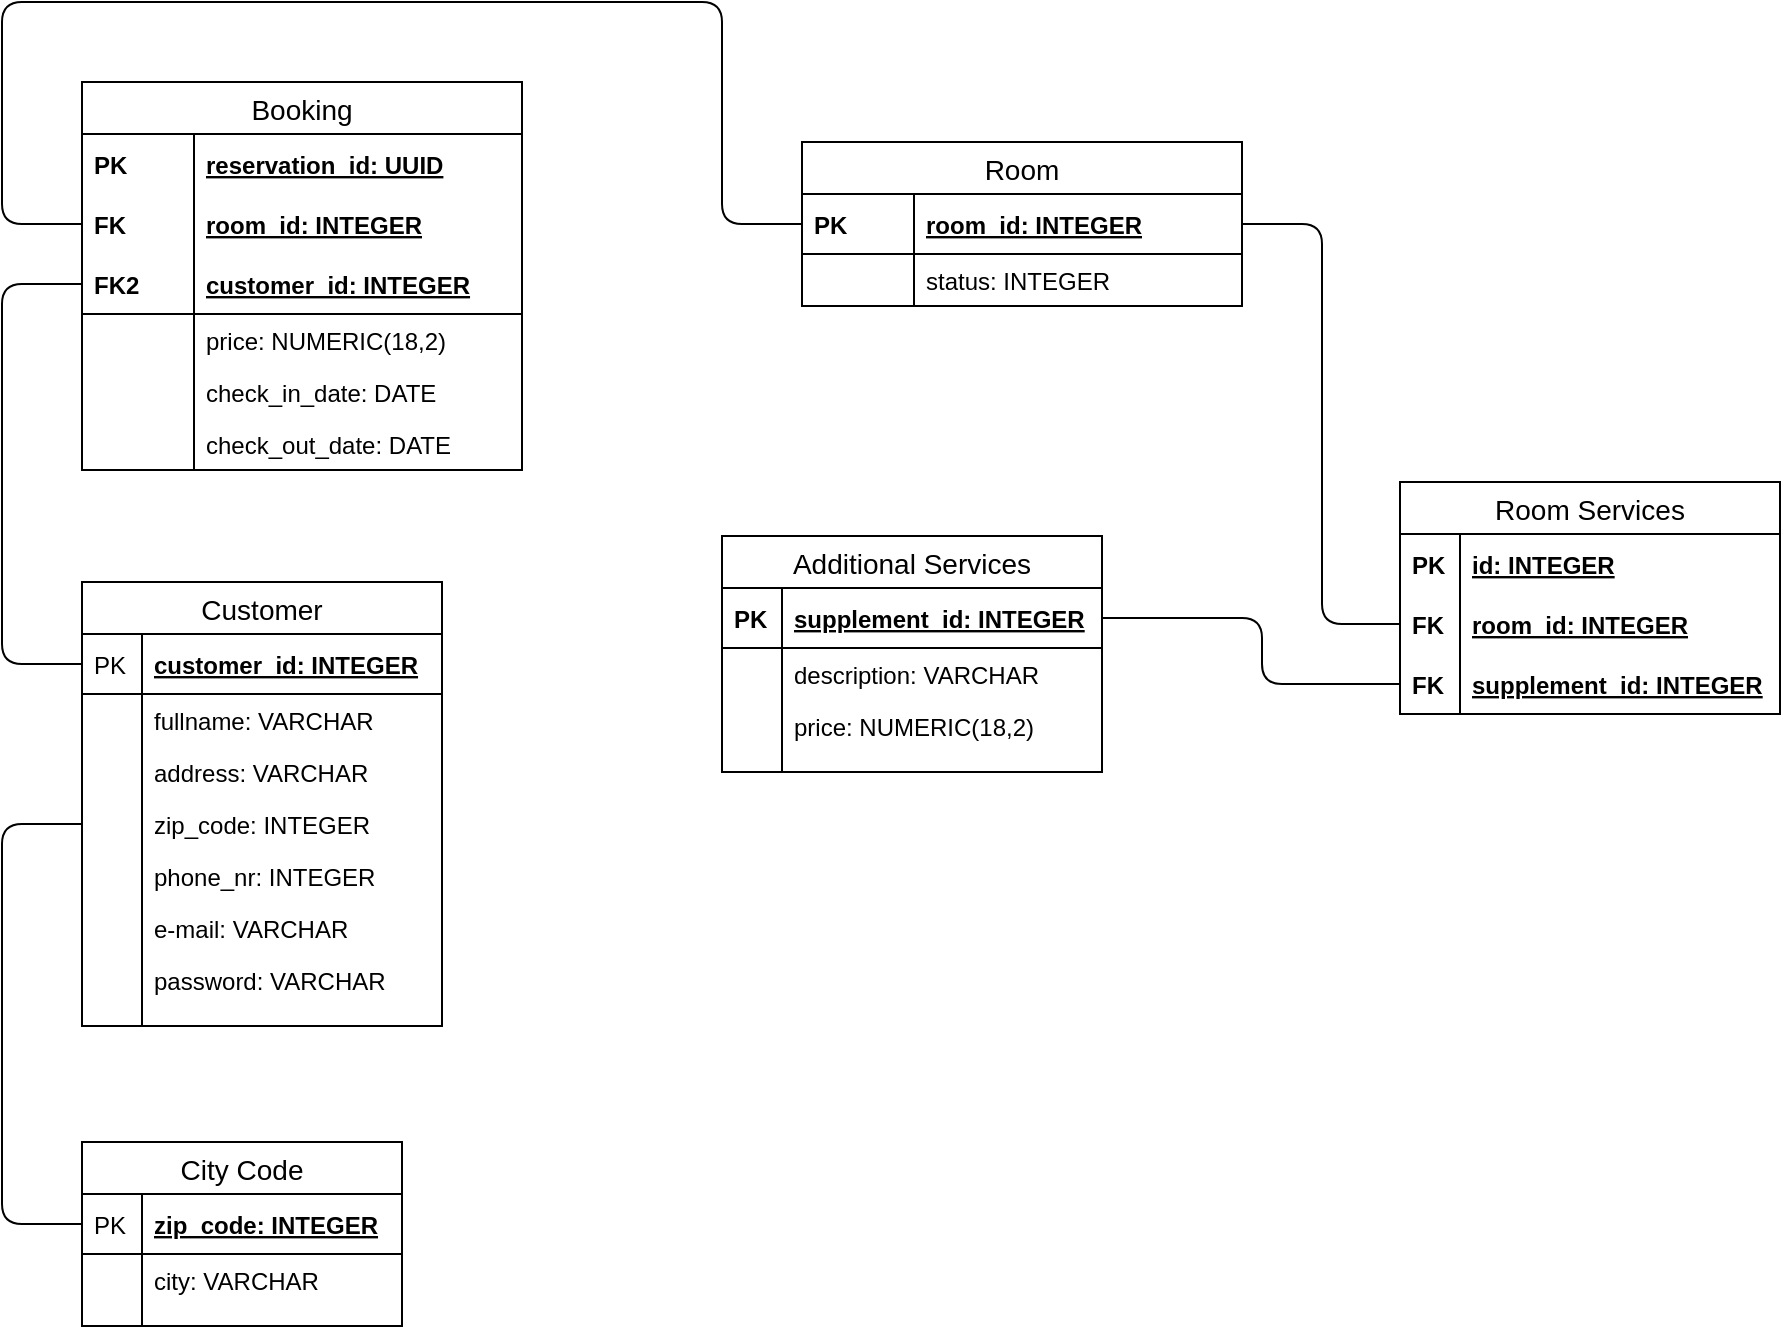 <mxfile version="13.1.5" type="device"><diagram id="ccUuxILNlvS96HXpuqNf" name="Page-1"><mxGraphModel dx="1040" dy="643" grid="1" gridSize="10" guides="1" tooltips="1" connect="1" arrows="1" fold="1" page="0" pageScale="1" pageWidth="827" pageHeight="1169" math="0" shadow="0"><root><mxCell id="0"/><mxCell id="1" parent="0"/><mxCell id="Q5q3B1kWtD_W7EkZ6vJk-99" value="" style="endArrow=none;html=1;exitX=0;exitY=0.5;exitDx=0;exitDy=0;entryX=0;entryY=0.5;entryDx=0;entryDy=0;" parent="1" source="Q5q3B1kWtD_W7EkZ6vJk-58" target="Q5q3B1kWtD_W7EkZ6vJk-78" edge="1"><mxGeometry width="50" height="50" relative="1" as="geometry"><mxPoint x="100" y="500" as="sourcePoint"/><mxPoint x="90" y="350" as="targetPoint"/><Array as="points"><mxPoint x="90" y="541"/><mxPoint x="90" y="351"/></Array></mxGeometry></mxCell><mxCell id="Q5q3B1kWtD_W7EkZ6vJk-75" value="Booking" style="swimlane;fontStyle=0;childLayout=stackLayout;horizontal=1;startSize=26;horizontalStack=0;resizeParent=1;resizeParentMax=0;resizeLast=0;collapsible=1;marginBottom=0;align=center;fontSize=14;" parent="1" vertex="1"><mxGeometry x="130" y="250" width="220" height="194" as="geometry"/></mxCell><mxCell id="Q5q3B1kWtD_W7EkZ6vJk-76" value="reservation_id: UUID" style="shape=partialRectangle;top=0;left=0;right=0;bottom=0;align=left;verticalAlign=middle;fillColor=none;spacingLeft=60;spacingRight=4;overflow=hidden;rotatable=0;points=[[0,0.5],[1,0.5]];portConstraint=eastwest;dropTarget=0;fontStyle=5;fontSize=12;" parent="Q5q3B1kWtD_W7EkZ6vJk-75" vertex="1"><mxGeometry y="26" width="220" height="30" as="geometry"/></mxCell><mxCell id="Q5q3B1kWtD_W7EkZ6vJk-77" value="PK" style="shape=partialRectangle;fontStyle=1;top=0;left=0;bottom=0;fillColor=none;align=left;verticalAlign=middle;spacingLeft=4;spacingRight=4;overflow=hidden;rotatable=0;points=[];portConstraint=eastwest;part=1;fontSize=12;" parent="Q5q3B1kWtD_W7EkZ6vJk-76" vertex="1" connectable="0"><mxGeometry width="56" height="30" as="geometry"/></mxCell><mxCell id="Q5q3B1kWtD_W7EkZ6vJk-84" value="room_id: INTEGER" style="shape=partialRectangle;top=0;left=0;right=0;bottom=0;align=left;verticalAlign=middle;fillColor=none;spacingLeft=60;spacingRight=4;overflow=hidden;rotatable=0;points=[[0,0.5],[1,0.5]];portConstraint=eastwest;dropTarget=0;fontStyle=5;fontSize=12;" parent="Q5q3B1kWtD_W7EkZ6vJk-75" vertex="1"><mxGeometry y="56" width="220" height="30" as="geometry"/></mxCell><mxCell id="Q5q3B1kWtD_W7EkZ6vJk-85" value="FK" style="shape=partialRectangle;fontStyle=1;top=0;left=0;bottom=0;fillColor=none;align=left;verticalAlign=middle;spacingLeft=4;spacingRight=4;overflow=hidden;rotatable=0;points=[];portConstraint=eastwest;part=1;fontSize=12;" parent="Q5q3B1kWtD_W7EkZ6vJk-84" vertex="1" connectable="0"><mxGeometry width="56" height="30" as="geometry"/></mxCell><mxCell id="Q5q3B1kWtD_W7EkZ6vJk-78" value="customer_id: INTEGER" style="shape=partialRectangle;top=0;left=0;right=0;bottom=1;align=left;verticalAlign=middle;fillColor=none;spacingLeft=60;spacingRight=4;overflow=hidden;rotatable=0;points=[[0,0.5],[1,0.5]];portConstraint=eastwest;dropTarget=0;fontStyle=5;fontSize=12;" parent="Q5q3B1kWtD_W7EkZ6vJk-75" vertex="1"><mxGeometry y="86" width="220" height="30" as="geometry"/></mxCell><mxCell id="Q5q3B1kWtD_W7EkZ6vJk-79" value="FK2" style="shape=partialRectangle;fontStyle=1;top=0;left=0;bottom=0;fillColor=none;align=left;verticalAlign=middle;spacingLeft=4;spacingRight=4;overflow=hidden;rotatable=0;points=[];portConstraint=eastwest;part=1;fontSize=12;" parent="Q5q3B1kWtD_W7EkZ6vJk-78" vertex="1" connectable="0"><mxGeometry width="56" height="30" as="geometry"/></mxCell><mxCell id="Q5q3B1kWtD_W7EkZ6vJk-80" value="price: NUMERIC(18,2)" style="shape=partialRectangle;top=0;left=0;right=0;bottom=0;align=left;verticalAlign=top;fillColor=none;spacingLeft=60;spacingRight=4;overflow=hidden;rotatable=0;points=[[0,0.5],[1,0.5]];portConstraint=eastwest;dropTarget=0;fontSize=12;" parent="Q5q3B1kWtD_W7EkZ6vJk-75" vertex="1"><mxGeometry y="116" width="220" height="26" as="geometry"/></mxCell><mxCell id="Q5q3B1kWtD_W7EkZ6vJk-81" value="" style="shape=partialRectangle;top=0;left=0;bottom=0;fillColor=none;align=left;verticalAlign=top;spacingLeft=4;spacingRight=4;overflow=hidden;rotatable=0;points=[];portConstraint=eastwest;part=1;fontSize=12;" parent="Q5q3B1kWtD_W7EkZ6vJk-80" vertex="1" connectable="0"><mxGeometry width="56" height="26" as="geometry"/></mxCell><mxCell id="Q5q3B1kWtD_W7EkZ6vJk-94" value="check_in_date: DATE" style="shape=partialRectangle;top=0;left=0;right=0;bottom=0;align=left;verticalAlign=top;fillColor=none;spacingLeft=60;spacingRight=4;overflow=hidden;rotatable=0;points=[[0,0.5],[1,0.5]];portConstraint=eastwest;dropTarget=0;fontSize=12;" parent="Q5q3B1kWtD_W7EkZ6vJk-75" vertex="1"><mxGeometry y="142" width="220" height="26" as="geometry"/></mxCell><mxCell id="Q5q3B1kWtD_W7EkZ6vJk-95" value="" style="shape=partialRectangle;top=0;left=0;bottom=0;fillColor=none;align=left;verticalAlign=top;spacingLeft=4;spacingRight=4;overflow=hidden;rotatable=0;points=[];portConstraint=eastwest;part=1;fontSize=12;" parent="Q5q3B1kWtD_W7EkZ6vJk-94" vertex="1" connectable="0"><mxGeometry width="56" height="26" as="geometry"/></mxCell><mxCell id="Q5q3B1kWtD_W7EkZ6vJk-96" value="check_out_date: DATE" style="shape=partialRectangle;top=0;left=0;right=0;bottom=0;align=left;verticalAlign=top;fillColor=none;spacingLeft=60;spacingRight=4;overflow=hidden;rotatable=0;points=[[0,0.5],[1,0.5]];portConstraint=eastwest;dropTarget=0;fontSize=12;" parent="Q5q3B1kWtD_W7EkZ6vJk-75" vertex="1"><mxGeometry y="168" width="220" height="26" as="geometry"/></mxCell><mxCell id="Q5q3B1kWtD_W7EkZ6vJk-97" value="" style="shape=partialRectangle;top=0;left=0;bottom=0;fillColor=none;align=left;verticalAlign=top;spacingLeft=4;spacingRight=4;overflow=hidden;rotatable=0;points=[];portConstraint=eastwest;part=1;fontSize=12;" parent="Q5q3B1kWtD_W7EkZ6vJk-96" vertex="1" connectable="0"><mxGeometry width="56" height="26" as="geometry"/></mxCell><mxCell id="Q5q3B1kWtD_W7EkZ6vJk-102" value="" style="endArrow=none;html=1;entryX=0;entryY=0.5;entryDx=0;entryDy=0;exitX=0;exitY=0.5;exitDx=0;exitDy=0;" parent="1" source="Q5q3B1kWtD_W7EkZ6vJk-84" edge="1"><mxGeometry width="50" height="50" relative="1" as="geometry"><mxPoint x="90" y="310" as="sourcePoint"/><mxPoint x="490" y="321" as="targetPoint"/><Array as="points"><mxPoint x="90" y="321"/><mxPoint x="90" y="210"/><mxPoint x="450" y="210"/><mxPoint x="450" y="321"/></Array></mxGeometry></mxCell><mxCell id="Q5q3B1kWtD_W7EkZ6vJk-68" value="Room" style="swimlane;fontStyle=0;childLayout=stackLayout;horizontal=1;startSize=26;horizontalStack=0;resizeParent=1;resizeParentMax=0;resizeLast=0;collapsible=1;marginBottom=0;align=center;fontSize=14;" parent="1" vertex="1"><mxGeometry x="490" y="280" width="220" height="82" as="geometry"/></mxCell><mxCell id="Q5q3B1kWtD_W7EkZ6vJk-71" value="room_id: INTEGER" style="shape=partialRectangle;top=0;left=0;right=0;bottom=1;align=left;verticalAlign=middle;fillColor=none;spacingLeft=60;spacingRight=4;overflow=hidden;rotatable=0;points=[[0,0.5],[1,0.5]];portConstraint=eastwest;dropTarget=0;fontStyle=5;fontSize=12;" parent="Q5q3B1kWtD_W7EkZ6vJk-68" vertex="1"><mxGeometry y="26" width="220" height="30" as="geometry"/></mxCell><mxCell id="Q5q3B1kWtD_W7EkZ6vJk-72" value="PK" style="shape=partialRectangle;fontStyle=1;top=0;left=0;bottom=0;fillColor=none;align=left;verticalAlign=middle;spacingLeft=4;spacingRight=4;overflow=hidden;rotatable=0;points=[];portConstraint=eastwest;part=1;fontSize=12;" parent="Q5q3B1kWtD_W7EkZ6vJk-71" vertex="1" connectable="0"><mxGeometry width="56" height="30" as="geometry"/></mxCell><mxCell id="Q5q3B1kWtD_W7EkZ6vJk-73" value="status: INTEGER" style="shape=partialRectangle;top=0;left=0;right=0;bottom=0;align=left;verticalAlign=top;fillColor=none;spacingLeft=60;spacingRight=4;overflow=hidden;rotatable=0;points=[[0,0.5],[1,0.5]];portConstraint=eastwest;dropTarget=0;fontSize=12;" parent="Q5q3B1kWtD_W7EkZ6vJk-68" vertex="1"><mxGeometry y="56" width="220" height="26" as="geometry"/></mxCell><mxCell id="Q5q3B1kWtD_W7EkZ6vJk-74" value="" style="shape=partialRectangle;top=0;left=0;bottom=0;fillColor=none;align=left;verticalAlign=top;spacingLeft=4;spacingRight=4;overflow=hidden;rotatable=0;points=[];portConstraint=eastwest;part=1;fontSize=12;" parent="Q5q3B1kWtD_W7EkZ6vJk-73" vertex="1" connectable="0"><mxGeometry width="56" height="26" as="geometry"/></mxCell><mxCell id="Q5q3B1kWtD_W7EkZ6vJk-57" value="Customer" style="swimlane;fontStyle=0;childLayout=stackLayout;horizontal=1;startSize=26;horizontalStack=0;resizeParent=1;resizeParentMax=0;resizeLast=0;collapsible=1;marginBottom=0;align=center;fontSize=14;" parent="1" vertex="1"><mxGeometry x="130" y="500" width="180" height="222" as="geometry"><mxRectangle x="130" y="500" width="90" height="26" as="alternateBounds"/></mxGeometry></mxCell><mxCell id="Q5q3B1kWtD_W7EkZ6vJk-58" value="customer_id: INTEGER" style="shape=partialRectangle;top=0;left=0;right=0;bottom=1;align=left;verticalAlign=middle;fillColor=none;spacingLeft=34;spacingRight=4;overflow=hidden;rotatable=0;points=[[0,0.5],[1,0.5]];portConstraint=eastwest;dropTarget=0;fontStyle=5;fontSize=12;" parent="Q5q3B1kWtD_W7EkZ6vJk-57" vertex="1"><mxGeometry y="26" width="180" height="30" as="geometry"/></mxCell><mxCell id="Q5q3B1kWtD_W7EkZ6vJk-59" value="PK" style="shape=partialRectangle;top=0;left=0;bottom=0;fillColor=none;align=left;verticalAlign=middle;spacingLeft=4;spacingRight=4;overflow=hidden;rotatable=0;points=[];portConstraint=eastwest;part=1;fontSize=12;" parent="Q5q3B1kWtD_W7EkZ6vJk-58" vertex="1" connectable="0"><mxGeometry width="30" height="30" as="geometry"/></mxCell><mxCell id="Q5q3B1kWtD_W7EkZ6vJk-60" value="fullname: VARCHAR" style="shape=partialRectangle;top=0;left=0;right=0;bottom=0;align=left;verticalAlign=top;fillColor=none;spacingLeft=34;spacingRight=4;overflow=hidden;rotatable=0;points=[[0,0.5],[1,0.5]];portConstraint=eastwest;dropTarget=0;fontSize=12;" parent="Q5q3B1kWtD_W7EkZ6vJk-57" vertex="1"><mxGeometry y="56" width="180" height="26" as="geometry"/></mxCell><mxCell id="Q5q3B1kWtD_W7EkZ6vJk-61" value="" style="shape=partialRectangle;top=0;left=0;bottom=0;fillColor=none;align=left;verticalAlign=top;spacingLeft=4;spacingRight=4;overflow=hidden;rotatable=0;points=[];portConstraint=eastwest;part=1;fontSize=12;" parent="Q5q3B1kWtD_W7EkZ6vJk-60" vertex="1" connectable="0"><mxGeometry width="30" height="26" as="geometry"/></mxCell><mxCell id="Q5q3B1kWtD_W7EkZ6vJk-62" value="address: VARCHAR" style="shape=partialRectangle;top=0;left=0;right=0;bottom=0;align=left;verticalAlign=top;fillColor=none;spacingLeft=34;spacingRight=4;overflow=hidden;rotatable=0;points=[[0,0.5],[1,0.5]];portConstraint=eastwest;dropTarget=0;fontSize=12;" parent="Q5q3B1kWtD_W7EkZ6vJk-57" vertex="1"><mxGeometry y="82" width="180" height="26" as="geometry"/></mxCell><mxCell id="Q5q3B1kWtD_W7EkZ6vJk-63" value="" style="shape=partialRectangle;top=0;left=0;bottom=0;fillColor=none;align=left;verticalAlign=top;spacingLeft=4;spacingRight=4;overflow=hidden;rotatable=0;points=[];portConstraint=eastwest;part=1;fontSize=12;" parent="Q5q3B1kWtD_W7EkZ6vJk-62" vertex="1" connectable="0"><mxGeometry width="30" height="26" as="geometry"/></mxCell><mxCell id="Q5q3B1kWtD_W7EkZ6vJk-86" value="zip_code: INTEGER" style="shape=partialRectangle;top=0;left=0;right=0;bottom=0;align=left;verticalAlign=top;fillColor=none;spacingLeft=34;spacingRight=4;overflow=hidden;rotatable=0;points=[[0,0.5],[1,0.5]];portConstraint=eastwest;dropTarget=0;fontSize=12;" parent="Q5q3B1kWtD_W7EkZ6vJk-57" vertex="1"><mxGeometry y="108" width="180" height="26" as="geometry"/></mxCell><mxCell id="Q5q3B1kWtD_W7EkZ6vJk-87" value="" style="shape=partialRectangle;top=0;left=0;bottom=0;fillColor=none;align=left;verticalAlign=top;spacingLeft=4;spacingRight=4;overflow=hidden;rotatable=0;points=[];portConstraint=eastwest;part=1;fontSize=12;" parent="Q5q3B1kWtD_W7EkZ6vJk-86" vertex="1" connectable="0"><mxGeometry width="30" height="26" as="geometry"/></mxCell><mxCell id="Q5q3B1kWtD_W7EkZ6vJk-90" value="phone_nr: INTEGER" style="shape=partialRectangle;top=0;left=0;right=0;bottom=0;align=left;verticalAlign=top;fillColor=none;spacingLeft=34;spacingRight=4;overflow=hidden;rotatable=0;points=[[0,0.5],[1,0.5]];portConstraint=eastwest;dropTarget=0;fontSize=12;" parent="Q5q3B1kWtD_W7EkZ6vJk-57" vertex="1"><mxGeometry y="134" width="180" height="26" as="geometry"/></mxCell><mxCell id="Q5q3B1kWtD_W7EkZ6vJk-91" value="" style="shape=partialRectangle;top=0;left=0;bottom=0;fillColor=none;align=left;verticalAlign=top;spacingLeft=4;spacingRight=4;overflow=hidden;rotatable=0;points=[];portConstraint=eastwest;part=1;fontSize=12;" parent="Q5q3B1kWtD_W7EkZ6vJk-90" vertex="1" connectable="0"><mxGeometry width="30" height="26" as="geometry"/></mxCell><mxCell id="Q5q3B1kWtD_W7EkZ6vJk-64" value="e-mail: VARCHAR" style="shape=partialRectangle;top=0;left=0;right=0;bottom=0;align=left;verticalAlign=top;fillColor=none;spacingLeft=34;spacingRight=4;overflow=hidden;rotatable=0;points=[[0,0.5],[1,0.5]];portConstraint=eastwest;dropTarget=0;fontSize=12;" parent="Q5q3B1kWtD_W7EkZ6vJk-57" vertex="1"><mxGeometry y="160" width="180" height="26" as="geometry"/></mxCell><mxCell id="Q5q3B1kWtD_W7EkZ6vJk-65" value="" style="shape=partialRectangle;top=0;left=0;bottom=0;fillColor=none;align=left;verticalAlign=top;spacingLeft=4;spacingRight=4;overflow=hidden;rotatable=0;points=[];portConstraint=eastwest;part=1;fontSize=12;" parent="Q5q3B1kWtD_W7EkZ6vJk-64" vertex="1" connectable="0"><mxGeometry width="30" height="26" as="geometry"/></mxCell><mxCell id="Q5q3B1kWtD_W7EkZ6vJk-92" value="password: VARCHAR" style="shape=partialRectangle;top=0;left=0;right=0;bottom=0;align=left;verticalAlign=top;fillColor=none;spacingLeft=34;spacingRight=4;overflow=hidden;rotatable=0;points=[[0,0.5],[1,0.5]];portConstraint=eastwest;dropTarget=0;fontSize=12;" parent="Q5q3B1kWtD_W7EkZ6vJk-57" vertex="1"><mxGeometry y="186" width="180" height="26" as="geometry"/></mxCell><mxCell id="Q5q3B1kWtD_W7EkZ6vJk-93" value="" style="shape=partialRectangle;top=0;left=0;bottom=0;fillColor=none;align=left;verticalAlign=top;spacingLeft=4;spacingRight=4;overflow=hidden;rotatable=0;points=[];portConstraint=eastwest;part=1;fontSize=12;" parent="Q5q3B1kWtD_W7EkZ6vJk-92" vertex="1" connectable="0"><mxGeometry width="30" height="26" as="geometry"/></mxCell><mxCell id="Q5q3B1kWtD_W7EkZ6vJk-66" value="" style="shape=partialRectangle;top=0;left=0;right=0;bottom=0;align=left;verticalAlign=top;fillColor=none;spacingLeft=34;spacingRight=4;overflow=hidden;rotatable=0;points=[[0,0.5],[1,0.5]];portConstraint=eastwest;dropTarget=0;fontSize=12;" parent="Q5q3B1kWtD_W7EkZ6vJk-57" vertex="1"><mxGeometry y="212" width="180" height="10" as="geometry"/></mxCell><mxCell id="Q5q3B1kWtD_W7EkZ6vJk-67" value="" style="shape=partialRectangle;top=0;left=0;bottom=0;fillColor=none;align=left;verticalAlign=top;spacingLeft=4;spacingRight=4;overflow=hidden;rotatable=0;points=[];portConstraint=eastwest;part=1;fontSize=12;" parent="Q5q3B1kWtD_W7EkZ6vJk-66" vertex="1" connectable="0"><mxGeometry width="30" height="10" as="geometry"/></mxCell><mxCell id="Q5q3B1kWtD_W7EkZ6vJk-122" value="" style="endArrow=none;html=1;entryX=0;entryY=0.5;entryDx=0;entryDy=0;exitX=0;exitY=0.5;exitDx=0;exitDy=0;" parent="1" source="Q5q3B1kWtD_W7EkZ6vJk-112" target="Q5q3B1kWtD_W7EkZ6vJk-86" edge="1"><mxGeometry width="50" height="50" relative="1" as="geometry"><mxPoint x="60" y="670" as="sourcePoint"/><mxPoint x="110" y="620" as="targetPoint"/><Array as="points"><mxPoint x="90" y="821"/><mxPoint x="90" y="621"/></Array></mxGeometry></mxCell><mxCell id="Q5q3B1kWtD_W7EkZ6vJk-111" value="City Code" style="swimlane;fontStyle=0;childLayout=stackLayout;horizontal=1;startSize=26;horizontalStack=0;resizeParent=1;resizeParentMax=0;resizeLast=0;collapsible=1;marginBottom=0;align=center;fontSize=14;" parent="1" vertex="1"><mxGeometry x="130" y="780" width="160" height="92" as="geometry"/></mxCell><mxCell id="Q5q3B1kWtD_W7EkZ6vJk-112" value="zip_code: INTEGER" style="shape=partialRectangle;top=0;left=0;right=0;bottom=1;align=left;verticalAlign=middle;fillColor=none;spacingLeft=34;spacingRight=4;overflow=hidden;rotatable=0;points=[[0,0.5],[1,0.5]];portConstraint=eastwest;dropTarget=0;fontStyle=5;fontSize=12;" parent="Q5q3B1kWtD_W7EkZ6vJk-111" vertex="1"><mxGeometry y="26" width="160" height="30" as="geometry"/></mxCell><mxCell id="Q5q3B1kWtD_W7EkZ6vJk-113" value="PK" style="shape=partialRectangle;top=0;left=0;bottom=0;fillColor=none;align=left;verticalAlign=middle;spacingLeft=4;spacingRight=4;overflow=hidden;rotatable=0;points=[];portConstraint=eastwest;part=1;fontSize=12;" parent="Q5q3B1kWtD_W7EkZ6vJk-112" vertex="1" connectable="0"><mxGeometry width="30" height="30" as="geometry"/></mxCell><mxCell id="Q5q3B1kWtD_W7EkZ6vJk-114" value="city: VARCHAR" style="shape=partialRectangle;top=0;left=0;right=0;bottom=0;align=left;verticalAlign=top;fillColor=none;spacingLeft=34;spacingRight=4;overflow=hidden;rotatable=0;points=[[0,0.5],[1,0.5]];portConstraint=eastwest;dropTarget=0;fontSize=12;" parent="Q5q3B1kWtD_W7EkZ6vJk-111" vertex="1"><mxGeometry y="56" width="160" height="26" as="geometry"/></mxCell><mxCell id="Q5q3B1kWtD_W7EkZ6vJk-115" value="" style="shape=partialRectangle;top=0;left=0;bottom=0;fillColor=none;align=left;verticalAlign=top;spacingLeft=4;spacingRight=4;overflow=hidden;rotatable=0;points=[];portConstraint=eastwest;part=1;fontSize=12;" parent="Q5q3B1kWtD_W7EkZ6vJk-114" vertex="1" connectable="0"><mxGeometry width="30" height="26" as="geometry"/></mxCell><mxCell id="Q5q3B1kWtD_W7EkZ6vJk-120" value="" style="shape=partialRectangle;top=0;left=0;right=0;bottom=0;align=left;verticalAlign=top;fillColor=none;spacingLeft=34;spacingRight=4;overflow=hidden;rotatable=0;points=[[0,0.5],[1,0.5]];portConstraint=eastwest;dropTarget=0;fontSize=12;" parent="Q5q3B1kWtD_W7EkZ6vJk-111" vertex="1"><mxGeometry y="82" width="160" height="10" as="geometry"/></mxCell><mxCell id="Q5q3B1kWtD_W7EkZ6vJk-121" value="" style="shape=partialRectangle;top=0;left=0;bottom=0;fillColor=none;align=left;verticalAlign=top;spacingLeft=4;spacingRight=4;overflow=hidden;rotatable=0;points=[];portConstraint=eastwest;part=1;fontSize=12;" parent="Q5q3B1kWtD_W7EkZ6vJk-120" vertex="1" connectable="0"><mxGeometry width="30" height="10" as="geometry"/></mxCell><mxCell id="6cjqtw1lTt28Le6TMdD7-15" value="" style="endArrow=none;html=1;exitX=1;exitY=0.5;exitDx=0;exitDy=0;entryX=0;entryY=0.5;entryDx=0;entryDy=0;" edge="1" parent="1" source="Q5q3B1kWtD_W7EkZ6vJk-71" target="6cjqtw1lTt28Le6TMdD7-17"><mxGeometry width="50" height="50" relative="1" as="geometry"><mxPoint x="738" y="371" as="sourcePoint"/><mxPoint x="752" y="430" as="targetPoint"/><Array as="points"><mxPoint x="750" y="321"/><mxPoint x="750" y="521"/></Array></mxGeometry></mxCell><mxCell id="6cjqtw1lTt28Le6TMdD7-16" value="" style="endArrow=none;html=1;entryX=0;entryY=0.5;entryDx=0;entryDy=0;exitX=1;exitY=0.5;exitDx=0;exitDy=0;" edge="1" parent="1" source="Q5q3B1kWtD_W7EkZ6vJk-25" target="6cjqtw1lTt28Le6TMdD7-12"><mxGeometry width="50" height="50" relative="1" as="geometry"><mxPoint x="690" y="588" as="sourcePoint"/><mxPoint x="740" y="538" as="targetPoint"/><Array as="points"><mxPoint x="720" y="518"/><mxPoint x="720" y="551"/></Array></mxGeometry></mxCell><mxCell id="Q5q3B1kWtD_W7EkZ6vJk-24" value="Additional Services" style="swimlane;fontStyle=0;childLayout=stackLayout;horizontal=1;startSize=26;horizontalStack=0;resizeParent=1;resizeParentMax=0;resizeLast=0;collapsible=1;marginBottom=0;align=center;fontSize=14;" parent="1" vertex="1"><mxGeometry x="450" y="477" width="190" height="118" as="geometry"><mxRectangle x="450" y="477" width="150" height="26" as="alternateBounds"/></mxGeometry></mxCell><mxCell id="Q5q3B1kWtD_W7EkZ6vJk-25" value="supplement_id: INTEGER" style="shape=partialRectangle;top=0;left=0;right=0;bottom=1;align=left;verticalAlign=middle;fillColor=none;spacingLeft=34;spacingRight=4;overflow=hidden;rotatable=0;points=[[0,0.5],[1,0.5]];portConstraint=eastwest;dropTarget=0;fontStyle=5;fontSize=12;" parent="Q5q3B1kWtD_W7EkZ6vJk-24" vertex="1"><mxGeometry y="26" width="190" height="30" as="geometry"/></mxCell><mxCell id="Q5q3B1kWtD_W7EkZ6vJk-26" value="PK" style="shape=partialRectangle;top=0;left=0;bottom=0;fillColor=none;align=left;verticalAlign=middle;spacingLeft=4;spacingRight=4;overflow=hidden;rotatable=0;points=[];portConstraint=eastwest;part=1;fontSize=12;fontStyle=1" parent="Q5q3B1kWtD_W7EkZ6vJk-25" vertex="1" connectable="0"><mxGeometry width="30" height="30" as="geometry"/></mxCell><mxCell id="Q5q3B1kWtD_W7EkZ6vJk-27" value="description: VARCHAR" style="shape=partialRectangle;top=0;left=0;right=0;bottom=0;align=left;verticalAlign=top;fillColor=none;spacingLeft=34;spacingRight=4;overflow=hidden;rotatable=0;points=[[0,0.5],[1,0.5]];portConstraint=eastwest;dropTarget=0;fontSize=12;" parent="Q5q3B1kWtD_W7EkZ6vJk-24" vertex="1"><mxGeometry y="56" width="190" height="26" as="geometry"/></mxCell><mxCell id="Q5q3B1kWtD_W7EkZ6vJk-28" value="" style="shape=partialRectangle;top=0;left=0;bottom=0;fillColor=none;align=left;verticalAlign=top;spacingLeft=4;spacingRight=4;overflow=hidden;rotatable=0;points=[];portConstraint=eastwest;part=1;fontSize=12;" parent="Q5q3B1kWtD_W7EkZ6vJk-27" vertex="1" connectable="0"><mxGeometry width="30" height="26" as="geometry"/></mxCell><mxCell id="Q5q3B1kWtD_W7EkZ6vJk-29" value="price: NUMERIC(18,2)" style="shape=partialRectangle;top=0;left=0;right=0;bottom=0;align=left;verticalAlign=top;fillColor=none;spacingLeft=34;spacingRight=4;overflow=hidden;rotatable=0;points=[[0,0.5],[1,0.5]];portConstraint=eastwest;dropTarget=0;fontSize=12;" parent="Q5q3B1kWtD_W7EkZ6vJk-24" vertex="1"><mxGeometry y="82" width="190" height="26" as="geometry"/></mxCell><mxCell id="Q5q3B1kWtD_W7EkZ6vJk-30" value="" style="shape=partialRectangle;top=0;left=0;bottom=0;fillColor=none;align=left;verticalAlign=top;spacingLeft=4;spacingRight=4;overflow=hidden;rotatable=0;points=[];portConstraint=eastwest;part=1;fontSize=12;" parent="Q5q3B1kWtD_W7EkZ6vJk-29" vertex="1" connectable="0"><mxGeometry width="30" height="26" as="geometry"/></mxCell><mxCell id="Q5q3B1kWtD_W7EkZ6vJk-33" value="" style="shape=partialRectangle;top=0;left=0;right=0;bottom=0;align=left;verticalAlign=top;fillColor=none;spacingLeft=34;spacingRight=4;overflow=hidden;rotatable=0;points=[[0,0.5],[1,0.5]];portConstraint=eastwest;dropTarget=0;fontSize=12;" parent="Q5q3B1kWtD_W7EkZ6vJk-24" vertex="1"><mxGeometry y="108" width="190" height="10" as="geometry"/></mxCell><mxCell id="Q5q3B1kWtD_W7EkZ6vJk-34" value="" style="shape=partialRectangle;top=0;left=0;bottom=0;fillColor=none;align=left;verticalAlign=top;spacingLeft=4;spacingRight=4;overflow=hidden;rotatable=0;points=[];portConstraint=eastwest;part=1;fontSize=12;" parent="Q5q3B1kWtD_W7EkZ6vJk-33" vertex="1" connectable="0"><mxGeometry width="30" height="10" as="geometry"/></mxCell><mxCell id="6cjqtw1lTt28Le6TMdD7-1" value="Room Services" style="swimlane;fontStyle=0;childLayout=stackLayout;horizontal=1;startSize=26;horizontalStack=0;resizeParent=1;resizeParentMax=0;resizeLast=0;collapsible=1;marginBottom=0;align=center;fontSize=14;" vertex="1" parent="1"><mxGeometry x="789" y="450" width="190" height="116" as="geometry"/></mxCell><mxCell id="6cjqtw1lTt28Le6TMdD7-2" value="id: INTEGER" style="shape=partialRectangle;top=0;left=0;right=0;bottom=1;align=left;verticalAlign=middle;fillColor=none;spacingLeft=34;spacingRight=4;overflow=hidden;rotatable=0;points=[[0,0.5],[1,0.5]];portConstraint=eastwest;dropTarget=0;fontStyle=5;fontSize=12;strokeColor=none;" vertex="1" parent="6cjqtw1lTt28Le6TMdD7-1"><mxGeometry y="26" width="190" height="30" as="geometry"/></mxCell><mxCell id="6cjqtw1lTt28Le6TMdD7-3" value="PK" style="shape=partialRectangle;top=0;left=0;bottom=0;fillColor=none;align=left;verticalAlign=middle;spacingLeft=4;spacingRight=4;overflow=hidden;rotatable=0;points=[];portConstraint=eastwest;part=1;fontSize=12;fontStyle=1" vertex="1" connectable="0" parent="6cjqtw1lTt28Le6TMdD7-2"><mxGeometry width="30" height="30" as="geometry"/></mxCell><mxCell id="6cjqtw1lTt28Le6TMdD7-17" value="room_id: INTEGER" style="shape=partialRectangle;top=0;left=0;right=0;bottom=1;align=left;verticalAlign=middle;fillColor=none;spacingLeft=34;spacingRight=4;overflow=hidden;rotatable=0;points=[[0,0.5],[1,0.5]];portConstraint=eastwest;dropTarget=0;fontStyle=5;fontSize=12;strokeColor=none;" vertex="1" parent="6cjqtw1lTt28Le6TMdD7-1"><mxGeometry y="56" width="190" height="30" as="geometry"/></mxCell><mxCell id="6cjqtw1lTt28Le6TMdD7-18" value="FK" style="shape=partialRectangle;top=0;left=0;bottom=0;fillColor=none;align=left;verticalAlign=middle;spacingLeft=4;spacingRight=4;overflow=hidden;rotatable=0;points=[];portConstraint=eastwest;part=1;fontSize=12;fontStyle=1" vertex="1" connectable="0" parent="6cjqtw1lTt28Le6TMdD7-17"><mxGeometry width="30" height="30" as="geometry"/></mxCell><mxCell id="6cjqtw1lTt28Le6TMdD7-12" value="supplement_id: INTEGER" style="shape=partialRectangle;top=0;left=0;right=0;bottom=1;align=left;verticalAlign=middle;fillColor=none;spacingLeft=34;spacingRight=4;overflow=hidden;rotatable=0;points=[[0,0.5],[1,0.5]];portConstraint=eastwest;dropTarget=0;fontStyle=5;fontSize=12;" vertex="1" parent="6cjqtw1lTt28Le6TMdD7-1"><mxGeometry y="86" width="190" height="30" as="geometry"/></mxCell><mxCell id="6cjqtw1lTt28Le6TMdD7-13" value="FK" style="shape=partialRectangle;top=0;left=0;bottom=0;fillColor=none;align=left;verticalAlign=middle;spacingLeft=4;spacingRight=4;overflow=hidden;rotatable=0;points=[];portConstraint=eastwest;part=1;fontSize=12;fontStyle=1" vertex="1" connectable="0" parent="6cjqtw1lTt28Le6TMdD7-12"><mxGeometry width="30" height="30" as="geometry"/></mxCell></root></mxGraphModel></diagram></mxfile>